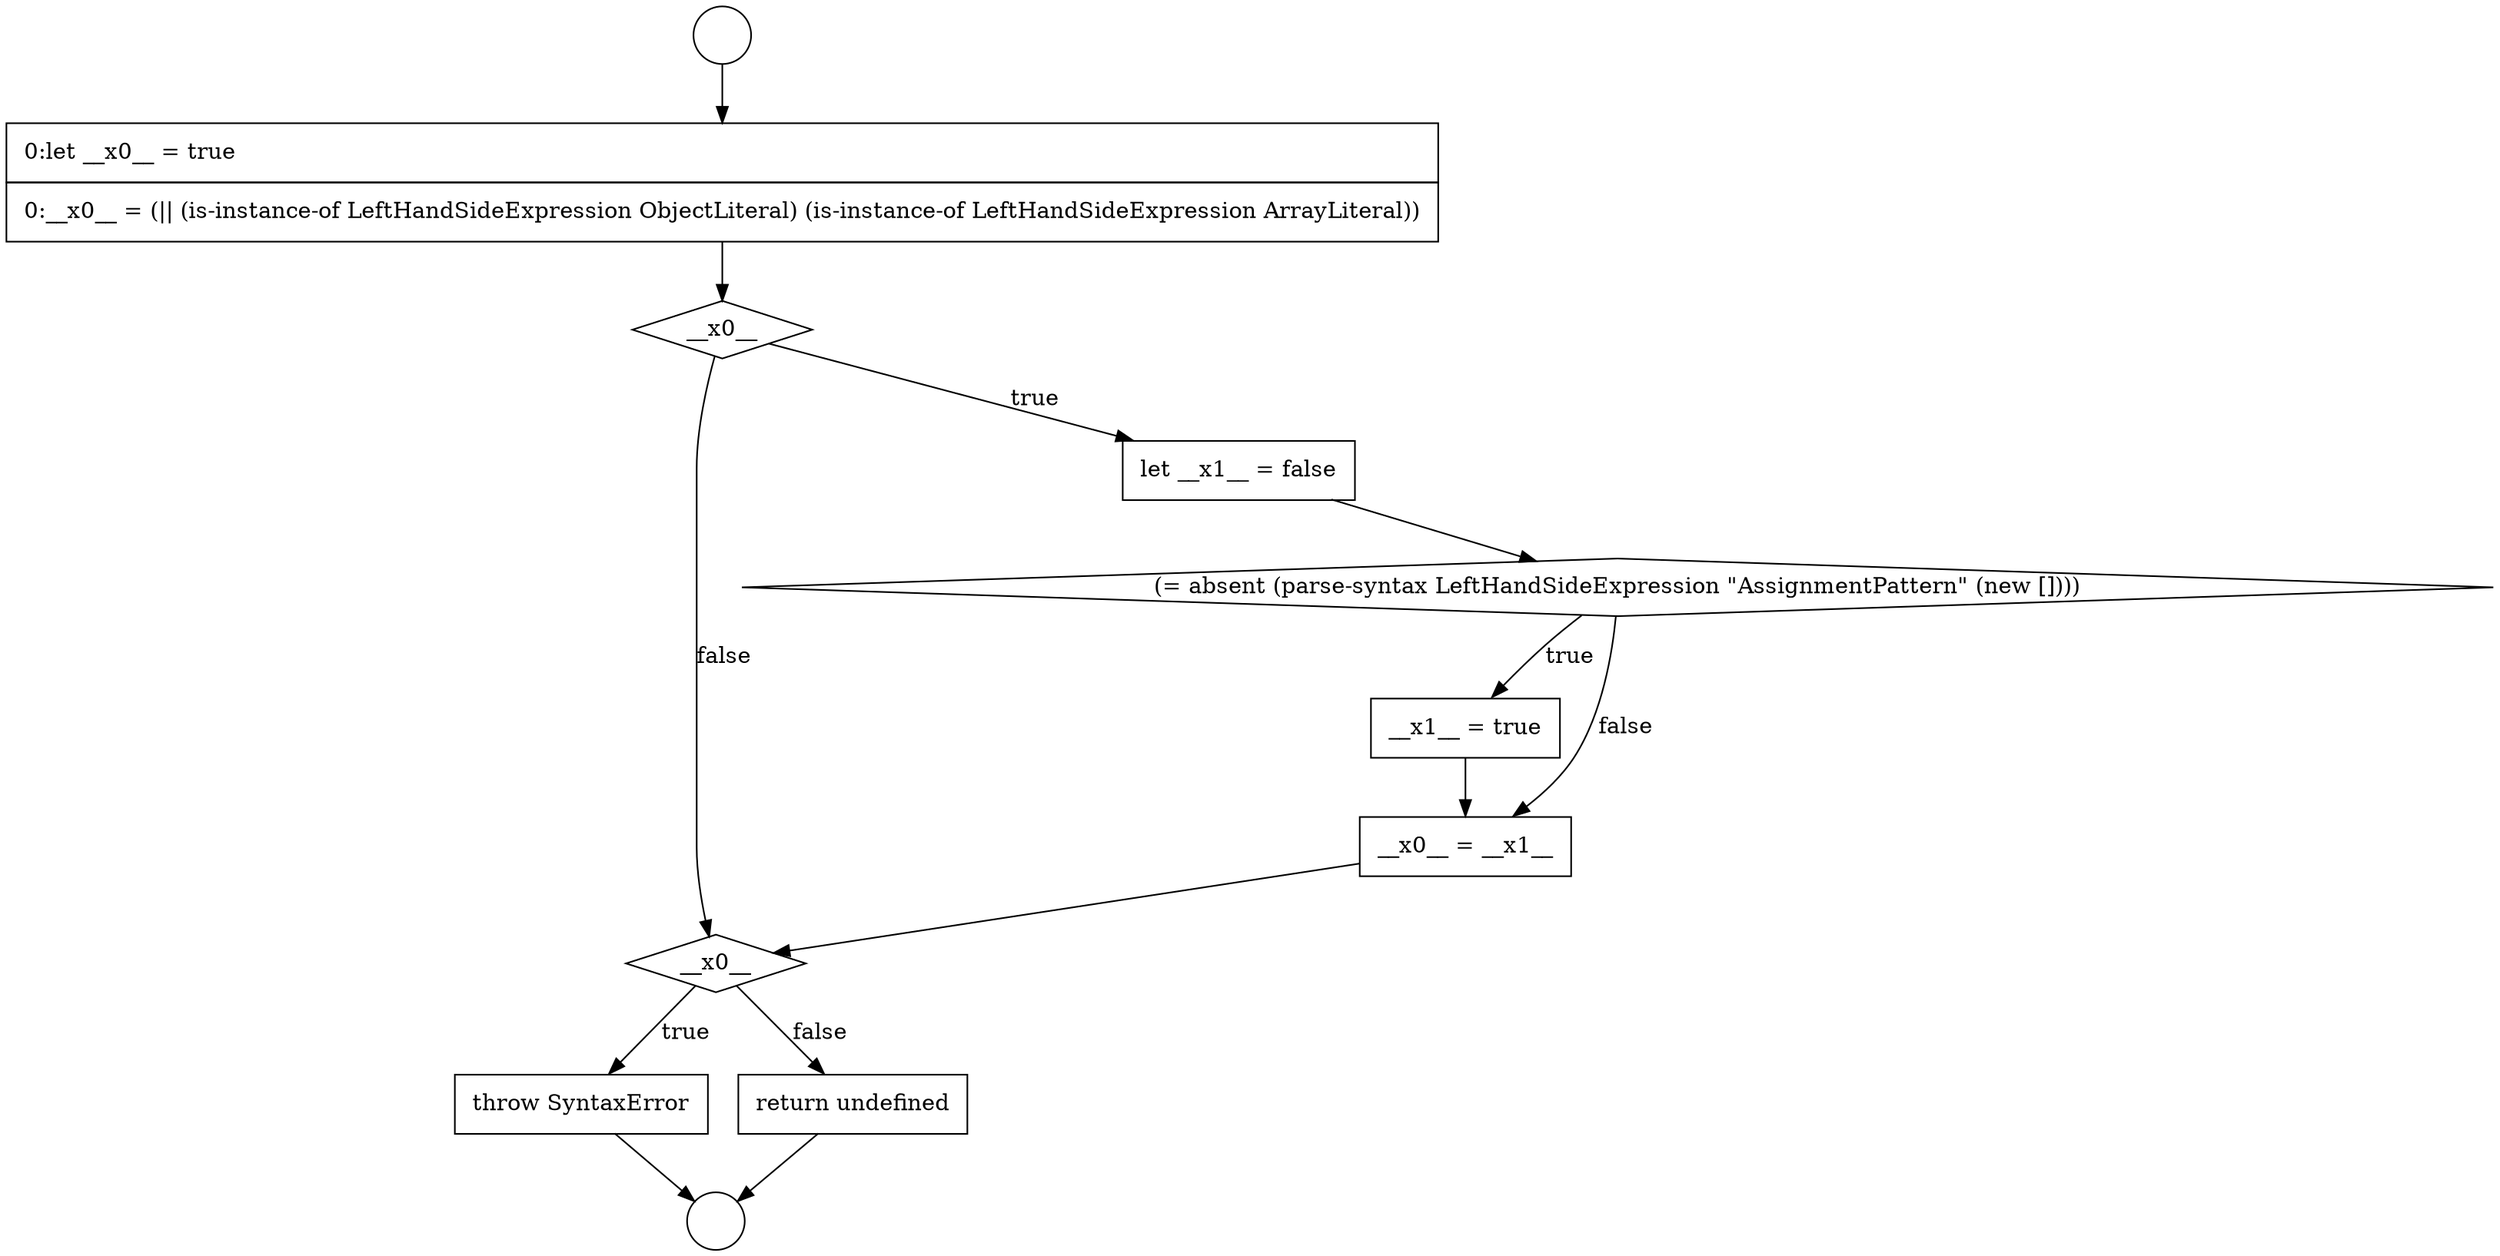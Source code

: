 digraph {
  node18210 [shape=none, margin=0, label=<<font color="black">
    <table border="0" cellborder="1" cellspacing="0" cellpadding="10">
      <tr><td align="left">__x1__ = true</td></tr>
    </table>
  </font>> color="black" fillcolor="white" style=filled]
  node18207 [shape=diamond, label=<<font color="black">__x0__</font>> color="black" fillcolor="white" style=filled]
  node18212 [shape=diamond, label=<<font color="black">__x0__</font>> color="black" fillcolor="white" style=filled]
  node18209 [shape=diamond, label=<<font color="black">(= absent (parse-syntax LeftHandSideExpression &quot;AssignmentPattern&quot; (new [])))</font>> color="black" fillcolor="white" style=filled]
  node18208 [shape=none, margin=0, label=<<font color="black">
    <table border="0" cellborder="1" cellspacing="0" cellpadding="10">
      <tr><td align="left">let __x1__ = false</td></tr>
    </table>
  </font>> color="black" fillcolor="white" style=filled]
  node18213 [shape=none, margin=0, label=<<font color="black">
    <table border="0" cellborder="1" cellspacing="0" cellpadding="10">
      <tr><td align="left">throw SyntaxError</td></tr>
    </table>
  </font>> color="black" fillcolor="white" style=filled]
  node18211 [shape=none, margin=0, label=<<font color="black">
    <table border="0" cellborder="1" cellspacing="0" cellpadding="10">
      <tr><td align="left">__x0__ = __x1__</td></tr>
    </table>
  </font>> color="black" fillcolor="white" style=filled]
  node18206 [shape=none, margin=0, label=<<font color="black">
    <table border="0" cellborder="1" cellspacing="0" cellpadding="10">
      <tr><td align="left">0:let __x0__ = true</td></tr>
      <tr><td align="left">0:__x0__ = (|| (is-instance-of LeftHandSideExpression ObjectLiteral) (is-instance-of LeftHandSideExpression ArrayLiteral))</td></tr>
    </table>
  </font>> color="black" fillcolor="white" style=filled]
  node18214 [shape=none, margin=0, label=<<font color="black">
    <table border="0" cellborder="1" cellspacing="0" cellpadding="10">
      <tr><td align="left">return undefined</td></tr>
    </table>
  </font>> color="black" fillcolor="white" style=filled]
  node18204 [shape=circle label=" " color="black" fillcolor="white" style=filled]
  node18205 [shape=circle label=" " color="black" fillcolor="white" style=filled]
  node18206 -> node18207 [ color="black"]
  node18210 -> node18211 [ color="black"]
  node18208 -> node18209 [ color="black"]
  node18212 -> node18213 [label=<<font color="black">true</font>> color="black"]
  node18212 -> node18214 [label=<<font color="black">false</font>> color="black"]
  node18204 -> node18206 [ color="black"]
  node18214 -> node18205 [ color="black"]
  node18213 -> node18205 [ color="black"]
  node18211 -> node18212 [ color="black"]
  node18207 -> node18208 [label=<<font color="black">true</font>> color="black"]
  node18207 -> node18212 [label=<<font color="black">false</font>> color="black"]
  node18209 -> node18210 [label=<<font color="black">true</font>> color="black"]
  node18209 -> node18211 [label=<<font color="black">false</font>> color="black"]
}
